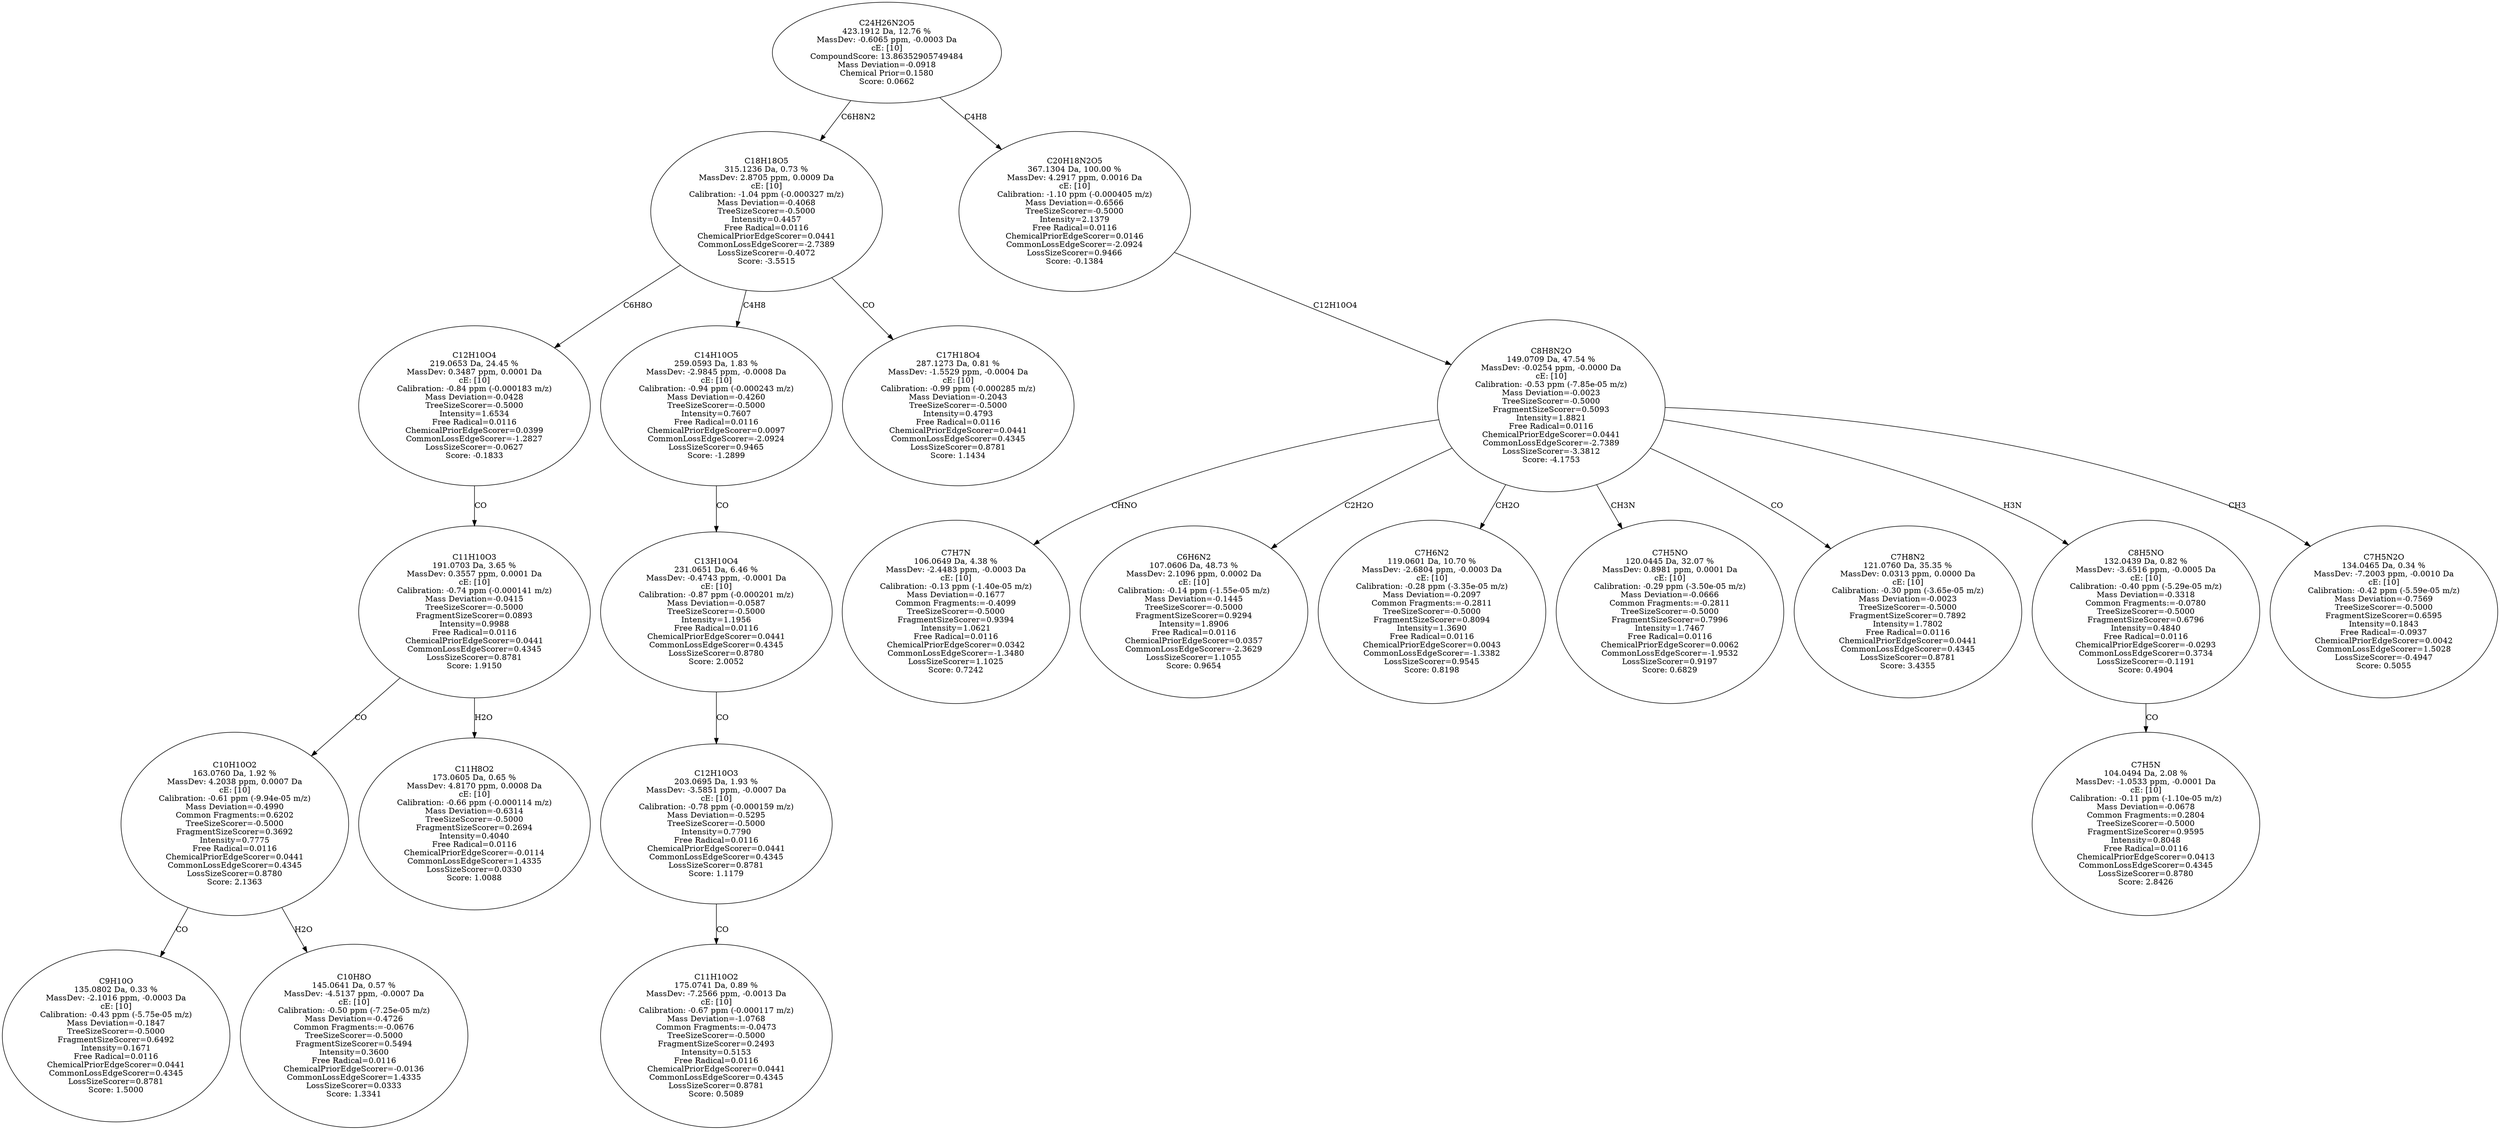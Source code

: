 strict digraph {
v1 [label="C9H10O\n135.0802 Da, 0.33 %\nMassDev: -2.1016 ppm, -0.0003 Da\ncE: [10]\nCalibration: -0.43 ppm (-5.75e-05 m/z)\nMass Deviation=-0.1847\nTreeSizeScorer=-0.5000\nFragmentSizeScorer=0.6492\nIntensity=0.1671\nFree Radical=0.0116\nChemicalPriorEdgeScorer=0.0441\nCommonLossEdgeScorer=0.4345\nLossSizeScorer=0.8781\nScore: 1.5000"];
v2 [label="C10H8O\n145.0641 Da, 0.57 %\nMassDev: -4.5137 ppm, -0.0007 Da\ncE: [10]\nCalibration: -0.50 ppm (-7.25e-05 m/z)\nMass Deviation=-0.4726\nCommon Fragments:=-0.0676\nTreeSizeScorer=-0.5000\nFragmentSizeScorer=0.5494\nIntensity=0.3600\nFree Radical=0.0116\nChemicalPriorEdgeScorer=-0.0136\nCommonLossEdgeScorer=1.4335\nLossSizeScorer=0.0333\nScore: 1.3341"];
v3 [label="C10H10O2\n163.0760 Da, 1.92 %\nMassDev: 4.2038 ppm, 0.0007 Da\ncE: [10]\nCalibration: -0.61 ppm (-9.94e-05 m/z)\nMass Deviation=-0.4990\nCommon Fragments:=0.6202\nTreeSizeScorer=-0.5000\nFragmentSizeScorer=0.3692\nIntensity=0.7775\nFree Radical=0.0116\nChemicalPriorEdgeScorer=0.0441\nCommonLossEdgeScorer=0.4345\nLossSizeScorer=0.8780\nScore: 2.1363"];
v4 [label="C11H8O2\n173.0605 Da, 0.65 %\nMassDev: 4.8170 ppm, 0.0008 Da\ncE: [10]\nCalibration: -0.66 ppm (-0.000114 m/z)\nMass Deviation=-0.6314\nTreeSizeScorer=-0.5000\nFragmentSizeScorer=0.2694\nIntensity=0.4040\nFree Radical=0.0116\nChemicalPriorEdgeScorer=-0.0114\nCommonLossEdgeScorer=1.4335\nLossSizeScorer=0.0330\nScore: 1.0088"];
v5 [label="C11H10O3\n191.0703 Da, 3.65 %\nMassDev: 0.3557 ppm, 0.0001 Da\ncE: [10]\nCalibration: -0.74 ppm (-0.000141 m/z)\nMass Deviation=-0.0415\nTreeSizeScorer=-0.5000\nFragmentSizeScorer=0.0893\nIntensity=0.9988\nFree Radical=0.0116\nChemicalPriorEdgeScorer=0.0441\nCommonLossEdgeScorer=0.4345\nLossSizeScorer=0.8781\nScore: 1.9150"];
v6 [label="C12H10O4\n219.0653 Da, 24.45 %\nMassDev: 0.3487 ppm, 0.0001 Da\ncE: [10]\nCalibration: -0.84 ppm (-0.000183 m/z)\nMass Deviation=-0.0428\nTreeSizeScorer=-0.5000\nIntensity=1.6534\nFree Radical=0.0116\nChemicalPriorEdgeScorer=0.0399\nCommonLossEdgeScorer=-1.2827\nLossSizeScorer=-0.0627\nScore: -0.1833"];
v7 [label="C11H10O2\n175.0741 Da, 0.89 %\nMassDev: -7.2566 ppm, -0.0013 Da\ncE: [10]\nCalibration: -0.67 ppm (-0.000117 m/z)\nMass Deviation=-1.0768\nCommon Fragments:=-0.0473\nTreeSizeScorer=-0.5000\nFragmentSizeScorer=0.2493\nIntensity=0.5153\nFree Radical=0.0116\nChemicalPriorEdgeScorer=0.0441\nCommonLossEdgeScorer=0.4345\nLossSizeScorer=0.8781\nScore: 0.5089"];
v8 [label="C12H10O3\n203.0695 Da, 1.93 %\nMassDev: -3.5851 ppm, -0.0007 Da\ncE: [10]\nCalibration: -0.78 ppm (-0.000159 m/z)\nMass Deviation=-0.5295\nTreeSizeScorer=-0.5000\nIntensity=0.7790\nFree Radical=0.0116\nChemicalPriorEdgeScorer=0.0441\nCommonLossEdgeScorer=0.4345\nLossSizeScorer=0.8781\nScore: 1.1179"];
v9 [label="C13H10O4\n231.0651 Da, 6.46 %\nMassDev: -0.4743 ppm, -0.0001 Da\ncE: [10]\nCalibration: -0.87 ppm (-0.000201 m/z)\nMass Deviation=-0.0587\nTreeSizeScorer=-0.5000\nIntensity=1.1956\nFree Radical=0.0116\nChemicalPriorEdgeScorer=0.0441\nCommonLossEdgeScorer=0.4345\nLossSizeScorer=0.8780\nScore: 2.0052"];
v10 [label="C14H10O5\n259.0593 Da, 1.83 %\nMassDev: -2.9845 ppm, -0.0008 Da\ncE: [10]\nCalibration: -0.94 ppm (-0.000243 m/z)\nMass Deviation=-0.4260\nTreeSizeScorer=-0.5000\nIntensity=0.7607\nFree Radical=0.0116\nChemicalPriorEdgeScorer=0.0097\nCommonLossEdgeScorer=-2.0924\nLossSizeScorer=0.9465\nScore: -1.2899"];
v11 [label="C17H18O4\n287.1273 Da, 0.81 %\nMassDev: -1.5529 ppm, -0.0004 Da\ncE: [10]\nCalibration: -0.99 ppm (-0.000285 m/z)\nMass Deviation=-0.2043\nTreeSizeScorer=-0.5000\nIntensity=0.4793\nFree Radical=0.0116\nChemicalPriorEdgeScorer=0.0441\nCommonLossEdgeScorer=0.4345\nLossSizeScorer=0.8781\nScore: 1.1434"];
v12 [label="C18H18O5\n315.1236 Da, 0.73 %\nMassDev: 2.8705 ppm, 0.0009 Da\ncE: [10]\nCalibration: -1.04 ppm (-0.000327 m/z)\nMass Deviation=-0.4068\nTreeSizeScorer=-0.5000\nIntensity=0.4457\nFree Radical=0.0116\nChemicalPriorEdgeScorer=0.0441\nCommonLossEdgeScorer=-2.7389\nLossSizeScorer=-0.4072\nScore: -3.5515"];
v13 [label="C7H7N\n106.0649 Da, 4.38 %\nMassDev: -2.4483 ppm, -0.0003 Da\ncE: [10]\nCalibration: -0.13 ppm (-1.40e-05 m/z)\nMass Deviation=-0.1677\nCommon Fragments:=-0.4099\nTreeSizeScorer=-0.5000\nFragmentSizeScorer=0.9394\nIntensity=1.0621\nFree Radical=0.0116\nChemicalPriorEdgeScorer=0.0342\nCommonLossEdgeScorer=-1.3480\nLossSizeScorer=1.1025\nScore: 0.7242"];
v14 [label="C6H6N2\n107.0606 Da, 48.73 %\nMassDev: 2.1096 ppm, 0.0002 Da\ncE: [10]\nCalibration: -0.14 ppm (-1.55e-05 m/z)\nMass Deviation=-0.1445\nTreeSizeScorer=-0.5000\nFragmentSizeScorer=0.9294\nIntensity=1.8906\nFree Radical=0.0116\nChemicalPriorEdgeScorer=0.0357\nCommonLossEdgeScorer=-2.3629\nLossSizeScorer=1.1055\nScore: 0.9654"];
v15 [label="C7H6N2\n119.0601 Da, 10.70 %\nMassDev: -2.6804 ppm, -0.0003 Da\ncE: [10]\nCalibration: -0.28 ppm (-3.35e-05 m/z)\nMass Deviation=-0.2097\nCommon Fragments:=-0.2811\nTreeSizeScorer=-0.5000\nFragmentSizeScorer=0.8094\nIntensity=1.3690\nFree Radical=0.0116\nChemicalPriorEdgeScorer=0.0043\nCommonLossEdgeScorer=-1.3382\nLossSizeScorer=0.9545\nScore: 0.8198"];
v16 [label="C7H5NO\n120.0445 Da, 32.07 %\nMassDev: 0.8981 ppm, 0.0001 Da\ncE: [10]\nCalibration: -0.29 ppm (-3.50e-05 m/z)\nMass Deviation=-0.0666\nCommon Fragments:=-0.2811\nTreeSizeScorer=-0.5000\nFragmentSizeScorer=0.7996\nIntensity=1.7467\nFree Radical=0.0116\nChemicalPriorEdgeScorer=0.0062\nCommonLossEdgeScorer=-1.9532\nLossSizeScorer=0.9197\nScore: 0.6829"];
v17 [label="C7H8N2\n121.0760 Da, 35.35 %\nMassDev: 0.0313 ppm, 0.0000 Da\ncE: [10]\nCalibration: -0.30 ppm (-3.65e-05 m/z)\nMass Deviation=-0.0023\nTreeSizeScorer=-0.5000\nFragmentSizeScorer=0.7892\nIntensity=1.7802\nFree Radical=0.0116\nChemicalPriorEdgeScorer=0.0441\nCommonLossEdgeScorer=0.4345\nLossSizeScorer=0.8781\nScore: 3.4355"];
v18 [label="C7H5N\n104.0494 Da, 2.08 %\nMassDev: -1.0533 ppm, -0.0001 Da\ncE: [10]\nCalibration: -0.11 ppm (-1.10e-05 m/z)\nMass Deviation=-0.0678\nCommon Fragments:=0.2804\nTreeSizeScorer=-0.5000\nFragmentSizeScorer=0.9595\nIntensity=0.8048\nFree Radical=0.0116\nChemicalPriorEdgeScorer=0.0413\nCommonLossEdgeScorer=0.4345\nLossSizeScorer=0.8780\nScore: 2.8426"];
v19 [label="C8H5NO\n132.0439 Da, 0.82 %\nMassDev: -3.6516 ppm, -0.0005 Da\ncE: [10]\nCalibration: -0.40 ppm (-5.29e-05 m/z)\nMass Deviation=-0.3318\nCommon Fragments:=-0.0780\nTreeSizeScorer=-0.5000\nFragmentSizeScorer=0.6796\nIntensity=0.4840\nFree Radical=0.0116\nChemicalPriorEdgeScorer=-0.0293\nCommonLossEdgeScorer=0.3734\nLossSizeScorer=-0.1191\nScore: 0.4904"];
v20 [label="C7H5N2O\n134.0465 Da, 0.34 %\nMassDev: -7.2003 ppm, -0.0010 Da\ncE: [10]\nCalibration: -0.42 ppm (-5.59e-05 m/z)\nMass Deviation=-0.7569\nTreeSizeScorer=-0.5000\nFragmentSizeScorer=0.6595\nIntensity=0.1843\nFree Radical=-0.0937\nChemicalPriorEdgeScorer=0.0042\nCommonLossEdgeScorer=1.5028\nLossSizeScorer=-0.4947\nScore: 0.5055"];
v21 [label="C8H8N2O\n149.0709 Da, 47.54 %\nMassDev: -0.0254 ppm, -0.0000 Da\ncE: [10]\nCalibration: -0.53 ppm (-7.85e-05 m/z)\nMass Deviation=-0.0023\nTreeSizeScorer=-0.5000\nFragmentSizeScorer=0.5093\nIntensity=1.8821\nFree Radical=0.0116\nChemicalPriorEdgeScorer=0.0441\nCommonLossEdgeScorer=-2.7389\nLossSizeScorer=-3.3812\nScore: -4.1753"];
v22 [label="C20H18N2O5\n367.1304 Da, 100.00 %\nMassDev: 4.2917 ppm, 0.0016 Da\ncE: [10]\nCalibration: -1.10 ppm (-0.000405 m/z)\nMass Deviation=-0.6566\nTreeSizeScorer=-0.5000\nIntensity=2.1379\nFree Radical=0.0116\nChemicalPriorEdgeScorer=0.0146\nCommonLossEdgeScorer=-2.0924\nLossSizeScorer=0.9466\nScore: -0.1384"];
v23 [label="C24H26N2O5\n423.1912 Da, 12.76 %\nMassDev: -0.6065 ppm, -0.0003 Da\ncE: [10]\nCompoundScore: 13.86352905749484\nMass Deviation=-0.0918\nChemical Prior=0.1580\nScore: 0.0662"];
v3 -> v1 [label="CO"];
v3 -> v2 [label="H2O"];
v5 -> v3 [label="CO"];
v5 -> v4 [label="H2O"];
v6 -> v5 [label="CO"];
v12 -> v6 [label="C6H8O"];
v8 -> v7 [label="CO"];
v9 -> v8 [label="CO"];
v10 -> v9 [label="CO"];
v12 -> v10 [label="C4H8"];
v12 -> v11 [label="CO"];
v23 -> v12 [label="C6H8N2"];
v21 -> v13 [label="CHNO"];
v21 -> v14 [label="C2H2O"];
v21 -> v15 [label="CH2O"];
v21 -> v16 [label="CH3N"];
v21 -> v17 [label="CO"];
v19 -> v18 [label="CO"];
v21 -> v19 [label="H3N"];
v21 -> v20 [label="CH3"];
v22 -> v21 [label="C12H10O4"];
v23 -> v22 [label="C4H8"];
}